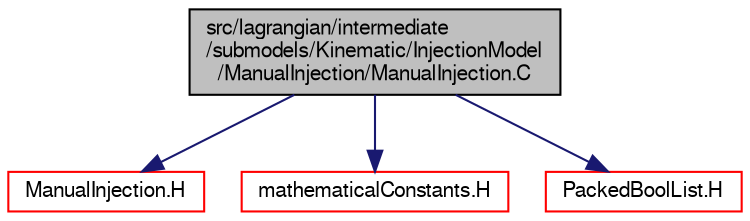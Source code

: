 digraph "src/lagrangian/intermediate/submodels/Kinematic/InjectionModel/ManualInjection/ManualInjection.C"
{
  bgcolor="transparent";
  edge [fontname="FreeSans",fontsize="10",labelfontname="FreeSans",labelfontsize="10"];
  node [fontname="FreeSans",fontsize="10",shape=record];
  Node0 [label="src/lagrangian/intermediate\l/submodels/Kinematic/InjectionModel\l/ManualInjection/ManualInjection.C",height=0.2,width=0.4,color="black", fillcolor="grey75", style="filled", fontcolor="black"];
  Node0 -> Node1 [color="midnightblue",fontsize="10",style="solid",fontname="FreeSans"];
  Node1 [label="ManualInjection.H",height=0.2,width=0.4,color="red",URL="$a05780.html"];
  Node0 -> Node163 [color="midnightblue",fontsize="10",style="solid",fontname="FreeSans"];
  Node163 [label="mathematicalConstants.H",height=0.2,width=0.4,color="red",URL="$a10238.html"];
  Node0 -> Node164 [color="midnightblue",fontsize="10",style="solid",fontname="FreeSans"];
  Node164 [label="PackedBoolList.H",height=0.2,width=0.4,color="red",URL="$a08696.html"];
}
